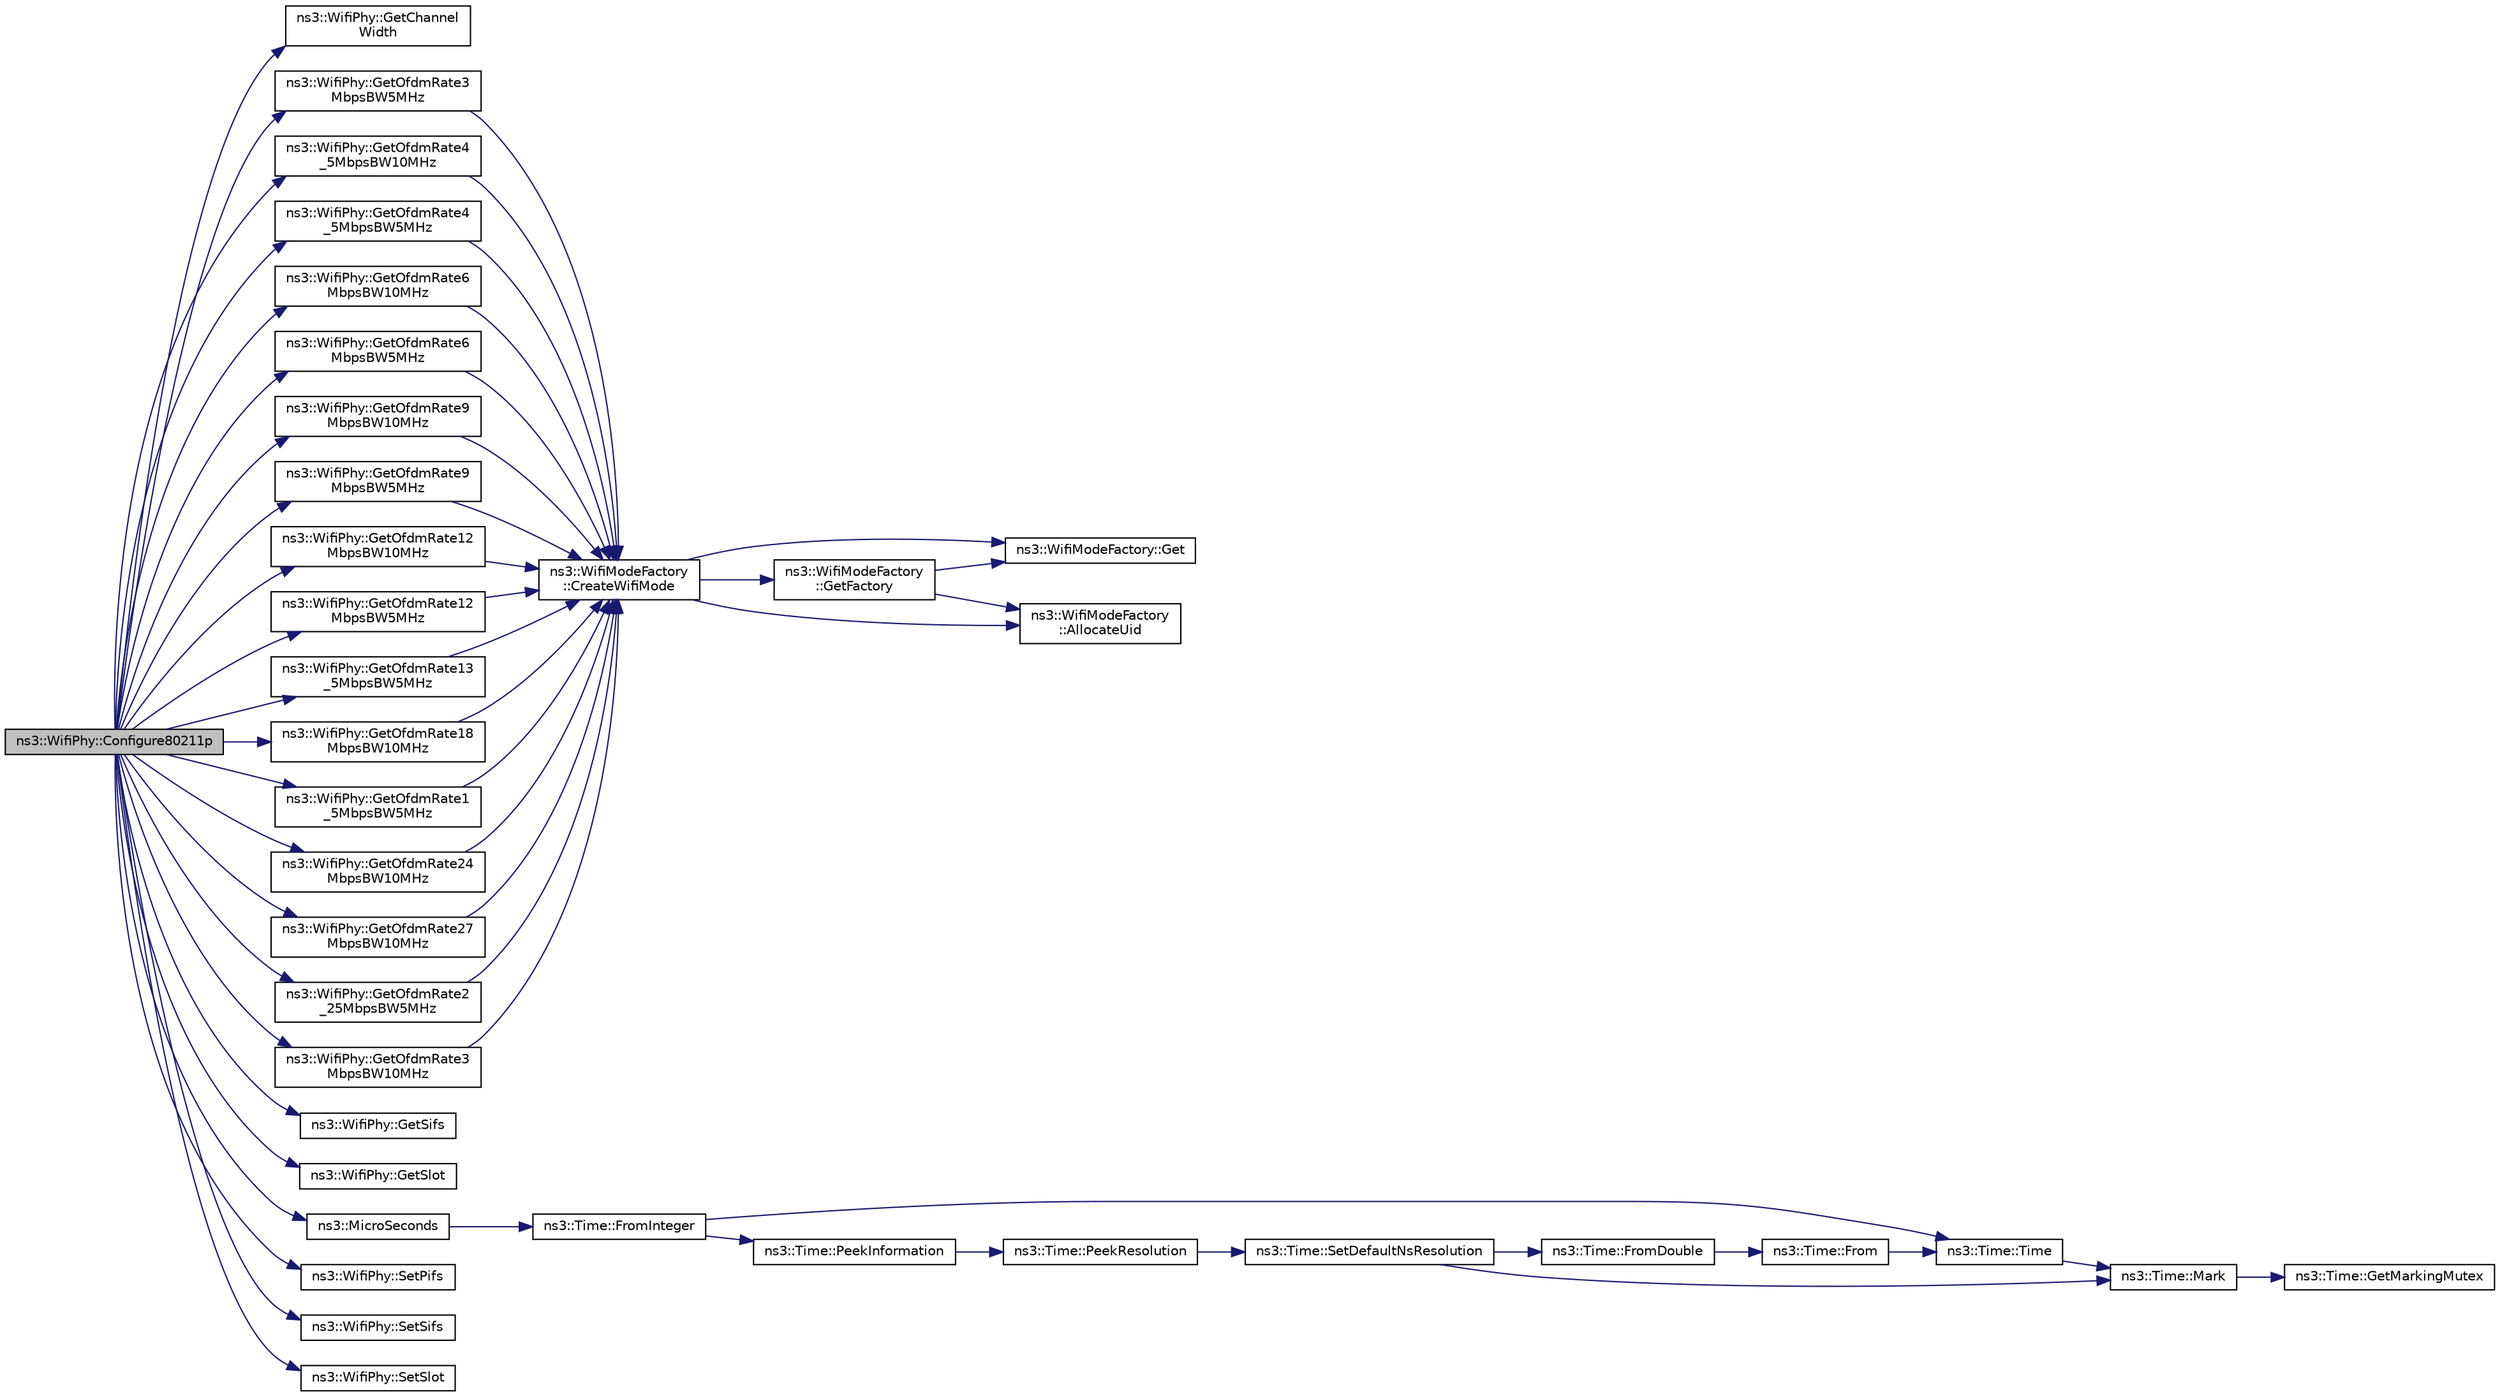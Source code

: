 digraph "ns3::WifiPhy::Configure80211p"
{
 // LATEX_PDF_SIZE
  edge [fontname="Helvetica",fontsize="10",labelfontname="Helvetica",labelfontsize="10"];
  node [fontname="Helvetica",fontsize="10",shape=record];
  rankdir="LR";
  Node1 [label="ns3::WifiPhy::Configure80211p",height=0.2,width=0.4,color="black", fillcolor="grey75", style="filled", fontcolor="black",tooltip="Configure WifiPhy with appropriate channel frequency and supported rates for 802.11p standard."];
  Node1 -> Node2 [color="midnightblue",fontsize="10",style="solid",fontname="Helvetica"];
  Node2 [label="ns3::WifiPhy::GetChannel\lWidth",height=0.2,width=0.4,color="black", fillcolor="white", style="filled",URL="$classns3_1_1_wifi_phy.html#af55a96fc67e724abd99aeaeab826187f",tooltip=" "];
  Node1 -> Node3 [color="midnightblue",fontsize="10",style="solid",fontname="Helvetica"];
  Node3 [label="ns3::WifiPhy::GetOfdmRate12\lMbpsBW10MHz",height=0.2,width=0.4,color="black", fillcolor="white", style="filled",URL="$classns3_1_1_wifi_phy.html#a7027b0e5307e56e68d4cf222e6751d90",tooltip="Return a WifiMode for OFDM at 12Mbps with 10MHz channel spacing."];
  Node3 -> Node4 [color="midnightblue",fontsize="10",style="solid",fontname="Helvetica"];
  Node4 [label="ns3::WifiModeFactory\l::CreateWifiMode",height=0.2,width=0.4,color="black", fillcolor="white", style="filled",URL="$classns3_1_1_wifi_mode_factory.html#a91e233a272c9bd36bca8d51a5da49b41",tooltip=" "];
  Node4 -> Node5 [color="midnightblue",fontsize="10",style="solid",fontname="Helvetica"];
  Node5 [label="ns3::WifiModeFactory\l::AllocateUid",height=0.2,width=0.4,color="black", fillcolor="white", style="filled",URL="$classns3_1_1_wifi_mode_factory.html#a89a9c38617bd3f7be4a8919ce9675996",tooltip="Allocate a WifiModeItem from a given uniqueUid."];
  Node4 -> Node6 [color="midnightblue",fontsize="10",style="solid",fontname="Helvetica"];
  Node6 [label="ns3::WifiModeFactory::Get",height=0.2,width=0.4,color="black", fillcolor="white", style="filled",URL="$classns3_1_1_wifi_mode_factory.html#a3086868810ff4347e31c63027726f544",tooltip="Return a WifiModeItem at the given UID index."];
  Node4 -> Node7 [color="midnightblue",fontsize="10",style="solid",fontname="Helvetica"];
  Node7 [label="ns3::WifiModeFactory\l::GetFactory",height=0.2,width=0.4,color="black", fillcolor="white", style="filled",URL="$classns3_1_1_wifi_mode_factory.html#a9c6f695d733355dee8d74bd1709868fc",tooltip="Return a WifiModeFactory."];
  Node7 -> Node5 [color="midnightblue",fontsize="10",style="solid",fontname="Helvetica"];
  Node7 -> Node6 [color="midnightblue",fontsize="10",style="solid",fontname="Helvetica"];
  Node1 -> Node8 [color="midnightblue",fontsize="10",style="solid",fontname="Helvetica"];
  Node8 [label="ns3::WifiPhy::GetOfdmRate12\lMbpsBW5MHz",height=0.2,width=0.4,color="black", fillcolor="white", style="filled",URL="$classns3_1_1_wifi_phy.html#aae849d28ac0ef8729574e39f1bf98463",tooltip="Return a WifiMode for OFDM at 12Mbps with 5MHz channel spacing."];
  Node8 -> Node4 [color="midnightblue",fontsize="10",style="solid",fontname="Helvetica"];
  Node1 -> Node9 [color="midnightblue",fontsize="10",style="solid",fontname="Helvetica"];
  Node9 [label="ns3::WifiPhy::GetOfdmRate13\l_5MbpsBW5MHz",height=0.2,width=0.4,color="black", fillcolor="white", style="filled",URL="$classns3_1_1_wifi_phy.html#a54081f3923272965099c04f060b0508d",tooltip="Return a WifiMode for OFDM at 13.5Mbps with 5MHz channel spacing."];
  Node9 -> Node4 [color="midnightblue",fontsize="10",style="solid",fontname="Helvetica"];
  Node1 -> Node10 [color="midnightblue",fontsize="10",style="solid",fontname="Helvetica"];
  Node10 [label="ns3::WifiPhy::GetOfdmRate18\lMbpsBW10MHz",height=0.2,width=0.4,color="black", fillcolor="white", style="filled",URL="$classns3_1_1_wifi_phy.html#a78790cdcd17992e4c5e3ffada193d6de",tooltip="Return a WifiMode for OFDM at 18Mbps with 10MHz channel spacing."];
  Node10 -> Node4 [color="midnightblue",fontsize="10",style="solid",fontname="Helvetica"];
  Node1 -> Node11 [color="midnightblue",fontsize="10",style="solid",fontname="Helvetica"];
  Node11 [label="ns3::WifiPhy::GetOfdmRate1\l_5MbpsBW5MHz",height=0.2,width=0.4,color="black", fillcolor="white", style="filled",URL="$classns3_1_1_wifi_phy.html#ad52da7bd50e91c3cf45b6a3256b93d37",tooltip="Return a WifiMode for OFDM at 1.5Mbps with 5MHz channel spacing."];
  Node11 -> Node4 [color="midnightblue",fontsize="10",style="solid",fontname="Helvetica"];
  Node1 -> Node12 [color="midnightblue",fontsize="10",style="solid",fontname="Helvetica"];
  Node12 [label="ns3::WifiPhy::GetOfdmRate24\lMbpsBW10MHz",height=0.2,width=0.4,color="black", fillcolor="white", style="filled",URL="$classns3_1_1_wifi_phy.html#a9cb82b2a3b8165a9b1c58a4cbcbd961f",tooltip="Return a WifiMode for OFDM at 24Mbps with 10MHz channel spacing."];
  Node12 -> Node4 [color="midnightblue",fontsize="10",style="solid",fontname="Helvetica"];
  Node1 -> Node13 [color="midnightblue",fontsize="10",style="solid",fontname="Helvetica"];
  Node13 [label="ns3::WifiPhy::GetOfdmRate27\lMbpsBW10MHz",height=0.2,width=0.4,color="black", fillcolor="white", style="filled",URL="$classns3_1_1_wifi_phy.html#adeb11bf3d1463a29e9e930e69d02df43",tooltip="Return a WifiMode for OFDM at 27Mbps with 10MHz channel spacing."];
  Node13 -> Node4 [color="midnightblue",fontsize="10",style="solid",fontname="Helvetica"];
  Node1 -> Node14 [color="midnightblue",fontsize="10",style="solid",fontname="Helvetica"];
  Node14 [label="ns3::WifiPhy::GetOfdmRate2\l_25MbpsBW5MHz",height=0.2,width=0.4,color="black", fillcolor="white", style="filled",URL="$classns3_1_1_wifi_phy.html#af1b2d75c0ca6b23927ddee3b3f85242e",tooltip="Return a WifiMode for OFDM at 2.25Mbps with 5MHz channel spacing."];
  Node14 -> Node4 [color="midnightblue",fontsize="10",style="solid",fontname="Helvetica"];
  Node1 -> Node15 [color="midnightblue",fontsize="10",style="solid",fontname="Helvetica"];
  Node15 [label="ns3::WifiPhy::GetOfdmRate3\lMbpsBW10MHz",height=0.2,width=0.4,color="black", fillcolor="white", style="filled",URL="$classns3_1_1_wifi_phy.html#a8c565c787448b738ea94b455169371fa",tooltip="Return a WifiMode for OFDM at 3Mbps with 10MHz channel spacing."];
  Node15 -> Node4 [color="midnightblue",fontsize="10",style="solid",fontname="Helvetica"];
  Node1 -> Node16 [color="midnightblue",fontsize="10",style="solid",fontname="Helvetica"];
  Node16 [label="ns3::WifiPhy::GetOfdmRate3\lMbpsBW5MHz",height=0.2,width=0.4,color="black", fillcolor="white", style="filled",URL="$classns3_1_1_wifi_phy.html#a80fcdb4c3168baf71ced3a7088aa24b7",tooltip="Return a WifiMode for OFDM at 3Mbps with 5MHz channel spacing."];
  Node16 -> Node4 [color="midnightblue",fontsize="10",style="solid",fontname="Helvetica"];
  Node1 -> Node17 [color="midnightblue",fontsize="10",style="solid",fontname="Helvetica"];
  Node17 [label="ns3::WifiPhy::GetOfdmRate4\l_5MbpsBW10MHz",height=0.2,width=0.4,color="black", fillcolor="white", style="filled",URL="$classns3_1_1_wifi_phy.html#a96acd60bbfdc2ffe88dcc6cf201e73ee",tooltip="Return a WifiMode for OFDM at 4.5Mbps with 10MHz channel spacing."];
  Node17 -> Node4 [color="midnightblue",fontsize="10",style="solid",fontname="Helvetica"];
  Node1 -> Node18 [color="midnightblue",fontsize="10",style="solid",fontname="Helvetica"];
  Node18 [label="ns3::WifiPhy::GetOfdmRate4\l_5MbpsBW5MHz",height=0.2,width=0.4,color="black", fillcolor="white", style="filled",URL="$classns3_1_1_wifi_phy.html#a0d0270d2a2fc0a3b91d8e39c83d8f0ca",tooltip="Return a WifiMode for OFDM at 4.5Mbps with 5MHz channel spacing."];
  Node18 -> Node4 [color="midnightblue",fontsize="10",style="solid",fontname="Helvetica"];
  Node1 -> Node19 [color="midnightblue",fontsize="10",style="solid",fontname="Helvetica"];
  Node19 [label="ns3::WifiPhy::GetOfdmRate6\lMbpsBW10MHz",height=0.2,width=0.4,color="black", fillcolor="white", style="filled",URL="$classns3_1_1_wifi_phy.html#aa7c91565a17bc8f93f766dea8351d9f7",tooltip="Return a WifiMode for OFDM at 6Mbps with 10MHz channel spacing."];
  Node19 -> Node4 [color="midnightblue",fontsize="10",style="solid",fontname="Helvetica"];
  Node1 -> Node20 [color="midnightblue",fontsize="10",style="solid",fontname="Helvetica"];
  Node20 [label="ns3::WifiPhy::GetOfdmRate6\lMbpsBW5MHz",height=0.2,width=0.4,color="black", fillcolor="white", style="filled",URL="$classns3_1_1_wifi_phy.html#aa5cfec7cdcc8892c9b5787b81135c177",tooltip="Return a WifiMode for OFDM at 6Mbps with 5MHz channel spacing."];
  Node20 -> Node4 [color="midnightblue",fontsize="10",style="solid",fontname="Helvetica"];
  Node1 -> Node21 [color="midnightblue",fontsize="10",style="solid",fontname="Helvetica"];
  Node21 [label="ns3::WifiPhy::GetOfdmRate9\lMbpsBW10MHz",height=0.2,width=0.4,color="black", fillcolor="white", style="filled",URL="$classns3_1_1_wifi_phy.html#af3db6741fde3d02c6982a62069329c9c",tooltip="Return a WifiMode for OFDM at 9Mbps with 10MHz channel spacing."];
  Node21 -> Node4 [color="midnightblue",fontsize="10",style="solid",fontname="Helvetica"];
  Node1 -> Node22 [color="midnightblue",fontsize="10",style="solid",fontname="Helvetica"];
  Node22 [label="ns3::WifiPhy::GetOfdmRate9\lMbpsBW5MHz",height=0.2,width=0.4,color="black", fillcolor="white", style="filled",URL="$classns3_1_1_wifi_phy.html#a2082d83ca110002cea0a944f57bb3433",tooltip="Return a WifiMode for OFDM at 9Mbps with 5MHz channel spacing."];
  Node22 -> Node4 [color="midnightblue",fontsize="10",style="solid",fontname="Helvetica"];
  Node1 -> Node23 [color="midnightblue",fontsize="10",style="solid",fontname="Helvetica"];
  Node23 [label="ns3::WifiPhy::GetSifs",height=0.2,width=0.4,color="black", fillcolor="white", style="filled",URL="$classns3_1_1_wifi_phy.html#ab17c71dbcef141f01d242986ad982de4",tooltip="Return the Short Interframe Space (SIFS) for this PHY."];
  Node1 -> Node24 [color="midnightblue",fontsize="10",style="solid",fontname="Helvetica"];
  Node24 [label="ns3::WifiPhy::GetSlot",height=0.2,width=0.4,color="black", fillcolor="white", style="filled",URL="$classns3_1_1_wifi_phy.html#a45aebffadf7a544761143b0c90d9f019",tooltip="Return the slot duration for this PHY."];
  Node1 -> Node25 [color="midnightblue",fontsize="10",style="solid",fontname="Helvetica"];
  Node25 [label="ns3::MicroSeconds",height=0.2,width=0.4,color="black", fillcolor="white", style="filled",URL="$group__timecivil.html#ga17465a639c8d1464e76538afdd78a9f0",tooltip="Construct a Time in the indicated unit."];
  Node25 -> Node26 [color="midnightblue",fontsize="10",style="solid",fontname="Helvetica"];
  Node26 [label="ns3::Time::FromInteger",height=0.2,width=0.4,color="black", fillcolor="white", style="filled",URL="$classns3_1_1_time.html#a3e742c67b2764e75ff95f9b754d43fe9",tooltip="Create a Time equal to value in unit unit."];
  Node26 -> Node27 [color="midnightblue",fontsize="10",style="solid",fontname="Helvetica"];
  Node27 [label="ns3::Time::Time",height=0.2,width=0.4,color="black", fillcolor="white", style="filled",URL="$classns3_1_1_time.html#a8a39dc1b8cbbd7fe6d940e492d1b925e",tooltip="Default constructor, with value 0."];
  Node27 -> Node28 [color="midnightblue",fontsize="10",style="solid",fontname="Helvetica"];
  Node28 [label="ns3::Time::Mark",height=0.2,width=0.4,color="black", fillcolor="white", style="filled",URL="$classns3_1_1_time.html#aa7eef2a1119c1c4855d99f1e83d44c54",tooltip="Record a Time instance with the MarkedTimes."];
  Node28 -> Node29 [color="midnightblue",fontsize="10",style="solid",fontname="Helvetica"];
  Node29 [label="ns3::Time::GetMarkingMutex",height=0.2,width=0.4,color="black", fillcolor="white", style="filled",URL="$classns3_1_1_time.html#addd8e672203391b3ae98ee475ce05272",tooltip=" "];
  Node26 -> Node30 [color="midnightblue",fontsize="10",style="solid",fontname="Helvetica"];
  Node30 [label="ns3::Time::PeekInformation",height=0.2,width=0.4,color="black", fillcolor="white", style="filled",URL="$classns3_1_1_time.html#a0b023c55c20582aa7c1781aacf128034",tooltip="Get the Information record for timeUnit for the current Resolution."];
  Node30 -> Node31 [color="midnightblue",fontsize="10",style="solid",fontname="Helvetica"];
  Node31 [label="ns3::Time::PeekResolution",height=0.2,width=0.4,color="black", fillcolor="white", style="filled",URL="$classns3_1_1_time.html#a963e53522278fcbdf1ab9f7adbd0f5d6",tooltip="Get the current Resolution."];
  Node31 -> Node32 [color="midnightblue",fontsize="10",style="solid",fontname="Helvetica"];
  Node32 [label="ns3::Time::SetDefaultNsResolution",height=0.2,width=0.4,color="black", fillcolor="white", style="filled",URL="$classns3_1_1_time.html#a6a872e62f71dfa817fef2c549473d980",tooltip="Set the default resolution."];
  Node32 -> Node33 [color="midnightblue",fontsize="10",style="solid",fontname="Helvetica"];
  Node33 [label="ns3::Time::FromDouble",height=0.2,width=0.4,color="black", fillcolor="white", style="filled",URL="$classns3_1_1_time.html#a60e845f4a74e62495b86356afe604cb4",tooltip="Create a Time equal to value in unit unit."];
  Node33 -> Node34 [color="midnightblue",fontsize="10",style="solid",fontname="Helvetica"];
  Node34 [label="ns3::Time::From",height=0.2,width=0.4,color="black", fillcolor="white", style="filled",URL="$classns3_1_1_time.html#a34e4acc13d0e08cc8cb9cd3b838b9baf",tooltip="Create a Time in the current unit."];
  Node34 -> Node27 [color="midnightblue",fontsize="10",style="solid",fontname="Helvetica"];
  Node32 -> Node28 [color="midnightblue",fontsize="10",style="solid",fontname="Helvetica"];
  Node1 -> Node35 [color="midnightblue",fontsize="10",style="solid",fontname="Helvetica"];
  Node35 [label="ns3::WifiPhy::SetPifs",height=0.2,width=0.4,color="black", fillcolor="white", style="filled",URL="$classns3_1_1_wifi_phy.html#aaddca77c5838ad61328ec4cc5063a398",tooltip="Set the PCF Interframe Space (PIFS) for this PHY."];
  Node1 -> Node36 [color="midnightblue",fontsize="10",style="solid",fontname="Helvetica"];
  Node36 [label="ns3::WifiPhy::SetSifs",height=0.2,width=0.4,color="black", fillcolor="white", style="filled",URL="$classns3_1_1_wifi_phy.html#a29fee03ee26598d5cb768ea475eed325",tooltip="Set the Short Interframe Space (SIFS) for this PHY."];
  Node1 -> Node37 [color="midnightblue",fontsize="10",style="solid",fontname="Helvetica"];
  Node37 [label="ns3::WifiPhy::SetSlot",height=0.2,width=0.4,color="black", fillcolor="white", style="filled",URL="$classns3_1_1_wifi_phy.html#a7f96c878a0dab1387ce764c3dbb27976",tooltip="Set the slot duration for this PHY."];
}
